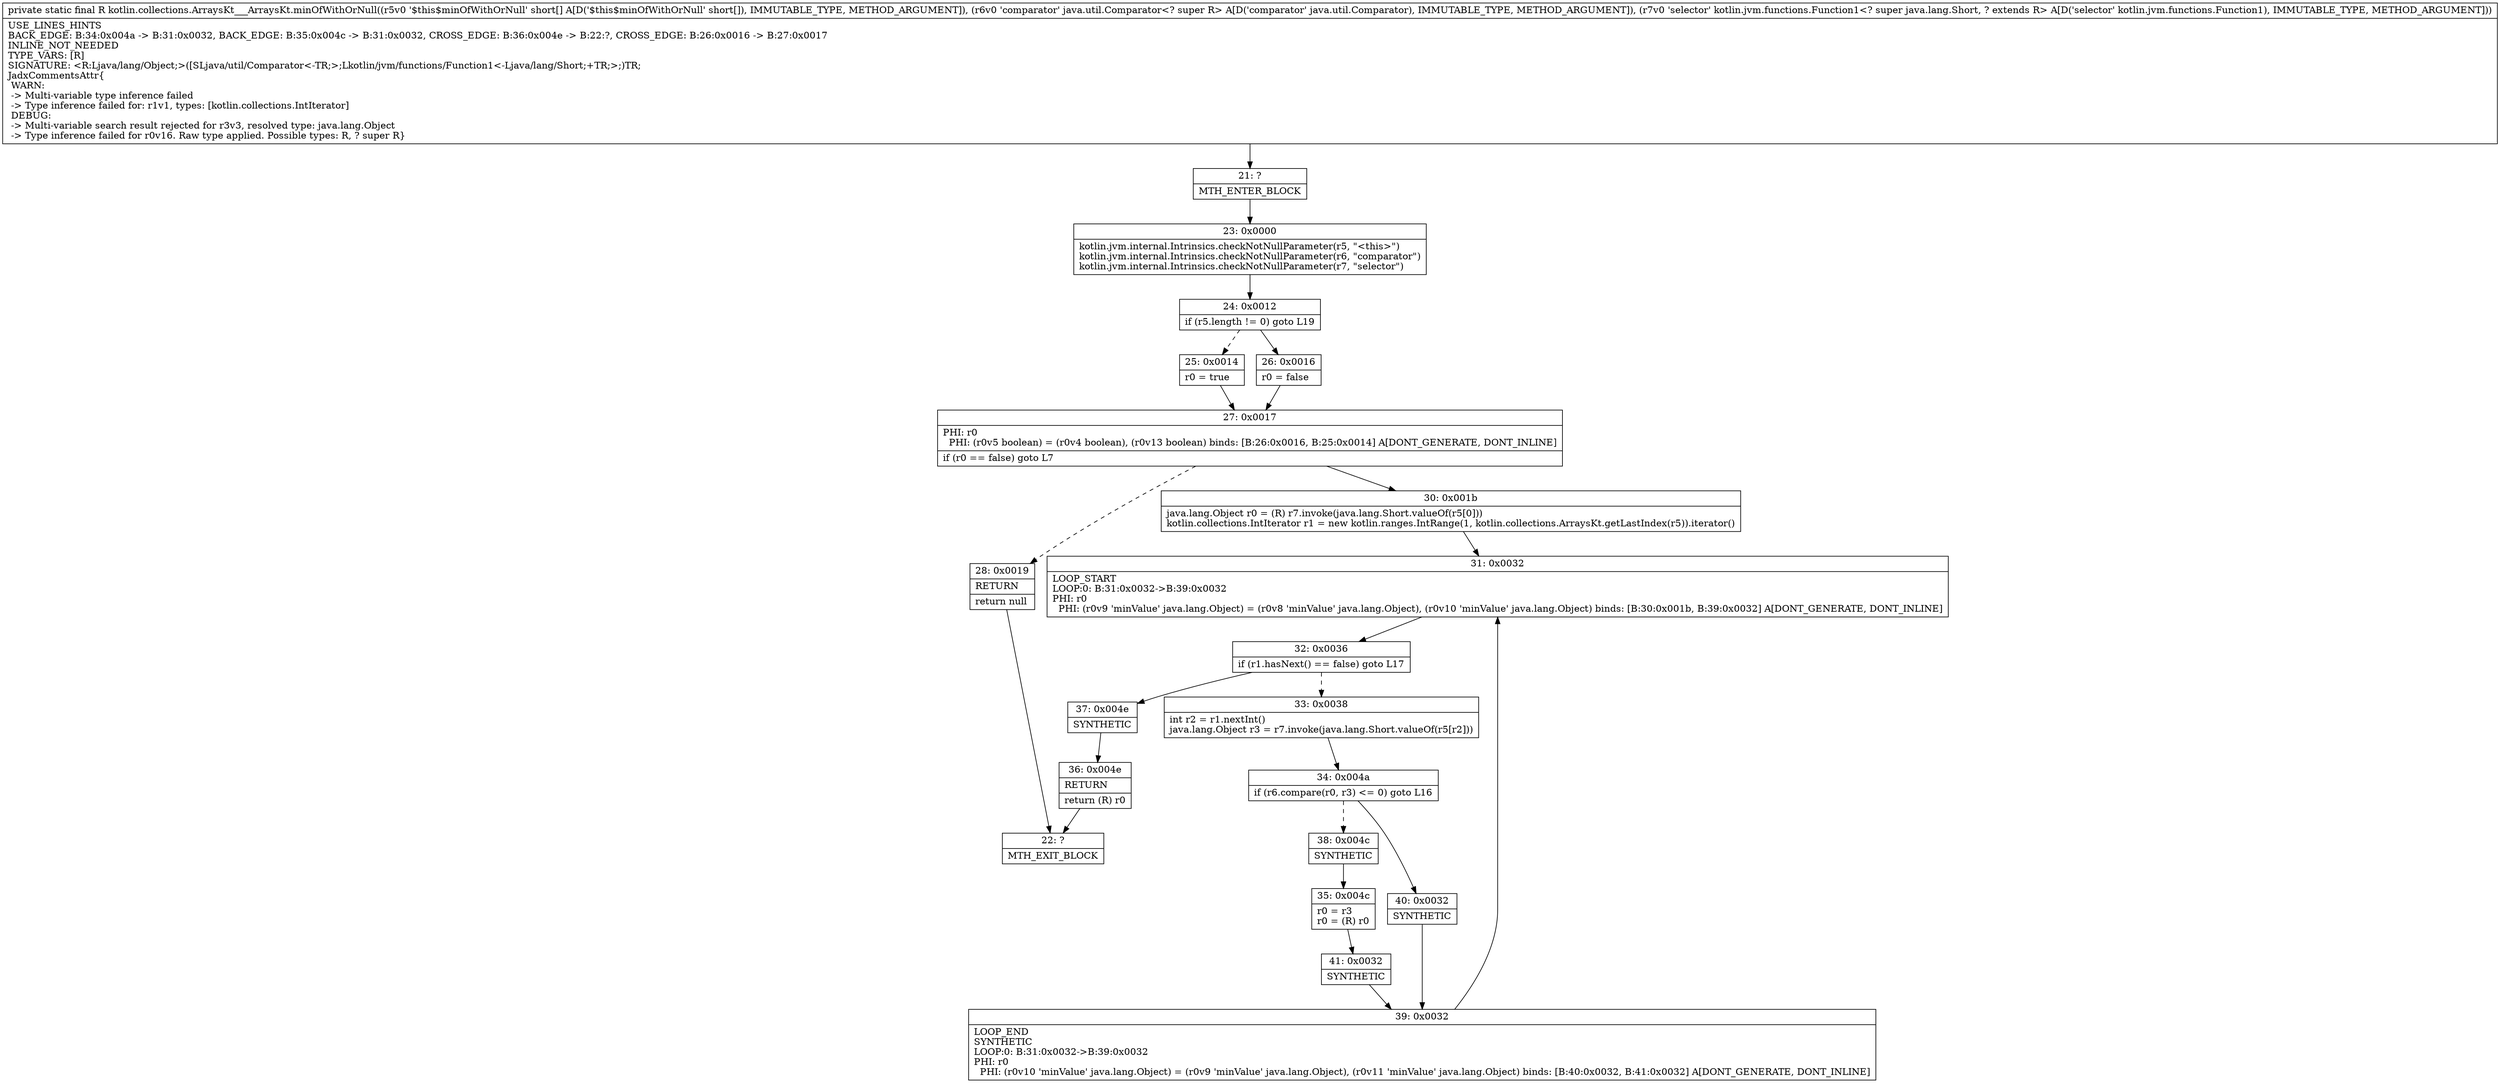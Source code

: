 digraph "CFG forkotlin.collections.ArraysKt___ArraysKt.minOfWithOrNull([SLjava\/util\/Comparator;Lkotlin\/jvm\/functions\/Function1;)Ljava\/lang\/Object;" {
Node_21 [shape=record,label="{21\:\ ?|MTH_ENTER_BLOCK\l}"];
Node_23 [shape=record,label="{23\:\ 0x0000|kotlin.jvm.internal.Intrinsics.checkNotNullParameter(r5, \"\<this\>\")\lkotlin.jvm.internal.Intrinsics.checkNotNullParameter(r6, \"comparator\")\lkotlin.jvm.internal.Intrinsics.checkNotNullParameter(r7, \"selector\")\l}"];
Node_24 [shape=record,label="{24\:\ 0x0012|if (r5.length != 0) goto L19\l}"];
Node_25 [shape=record,label="{25\:\ 0x0014|r0 = true\l}"];
Node_27 [shape=record,label="{27\:\ 0x0017|PHI: r0 \l  PHI: (r0v5 boolean) = (r0v4 boolean), (r0v13 boolean) binds: [B:26:0x0016, B:25:0x0014] A[DONT_GENERATE, DONT_INLINE]\l|if (r0 == false) goto L7\l}"];
Node_28 [shape=record,label="{28\:\ 0x0019|RETURN\l|return null\l}"];
Node_22 [shape=record,label="{22\:\ ?|MTH_EXIT_BLOCK\l}"];
Node_30 [shape=record,label="{30\:\ 0x001b|java.lang.Object r0 = (R) r7.invoke(java.lang.Short.valueOf(r5[0]))\lkotlin.collections.IntIterator r1 = new kotlin.ranges.IntRange(1, kotlin.collections.ArraysKt.getLastIndex(r5)).iterator()\l}"];
Node_31 [shape=record,label="{31\:\ 0x0032|LOOP_START\lLOOP:0: B:31:0x0032\-\>B:39:0x0032\lPHI: r0 \l  PHI: (r0v9 'minValue' java.lang.Object) = (r0v8 'minValue' java.lang.Object), (r0v10 'minValue' java.lang.Object) binds: [B:30:0x001b, B:39:0x0032] A[DONT_GENERATE, DONT_INLINE]\l}"];
Node_32 [shape=record,label="{32\:\ 0x0036|if (r1.hasNext() == false) goto L17\l}"];
Node_33 [shape=record,label="{33\:\ 0x0038|int r2 = r1.nextInt()\ljava.lang.Object r3 = r7.invoke(java.lang.Short.valueOf(r5[r2]))\l}"];
Node_34 [shape=record,label="{34\:\ 0x004a|if (r6.compare(r0, r3) \<= 0) goto L16\l}"];
Node_38 [shape=record,label="{38\:\ 0x004c|SYNTHETIC\l}"];
Node_35 [shape=record,label="{35\:\ 0x004c|r0 = r3\lr0 = (R) r0\l}"];
Node_41 [shape=record,label="{41\:\ 0x0032|SYNTHETIC\l}"];
Node_39 [shape=record,label="{39\:\ 0x0032|LOOP_END\lSYNTHETIC\lLOOP:0: B:31:0x0032\-\>B:39:0x0032\lPHI: r0 \l  PHI: (r0v10 'minValue' java.lang.Object) = (r0v9 'minValue' java.lang.Object), (r0v11 'minValue' java.lang.Object) binds: [B:40:0x0032, B:41:0x0032] A[DONT_GENERATE, DONT_INLINE]\l}"];
Node_40 [shape=record,label="{40\:\ 0x0032|SYNTHETIC\l}"];
Node_37 [shape=record,label="{37\:\ 0x004e|SYNTHETIC\l}"];
Node_36 [shape=record,label="{36\:\ 0x004e|RETURN\l|return (R) r0\l}"];
Node_26 [shape=record,label="{26\:\ 0x0016|r0 = false\l}"];
MethodNode[shape=record,label="{private static final R kotlin.collections.ArraysKt___ArraysKt.minOfWithOrNull((r5v0 '$this$minOfWithOrNull' short[] A[D('$this$minOfWithOrNull' short[]), IMMUTABLE_TYPE, METHOD_ARGUMENT]), (r6v0 'comparator' java.util.Comparator\<? super R\> A[D('comparator' java.util.Comparator), IMMUTABLE_TYPE, METHOD_ARGUMENT]), (r7v0 'selector' kotlin.jvm.functions.Function1\<? super java.lang.Short, ? extends R\> A[D('selector' kotlin.jvm.functions.Function1), IMMUTABLE_TYPE, METHOD_ARGUMENT]))  | USE_LINES_HINTS\lBACK_EDGE: B:34:0x004a \-\> B:31:0x0032, BACK_EDGE: B:35:0x004c \-\> B:31:0x0032, CROSS_EDGE: B:36:0x004e \-\> B:22:?, CROSS_EDGE: B:26:0x0016 \-\> B:27:0x0017\lINLINE_NOT_NEEDED\lTYPE_VARS: [R]\lSIGNATURE: \<R:Ljava\/lang\/Object;\>([SLjava\/util\/Comparator\<\-TR;\>;Lkotlin\/jvm\/functions\/Function1\<\-Ljava\/lang\/Short;+TR;\>;)TR;\lJadxCommentsAttr\{\l WARN: \l \-\> Multi\-variable type inference failed\l \-\> Type inference failed for: r1v1, types: [kotlin.collections.IntIterator]\l DEBUG: \l \-\> Multi\-variable search result rejected for r3v3, resolved type: java.lang.Object\l \-\> Type inference failed for r0v16. Raw type applied. Possible types: R, ? super R\}\l}"];
MethodNode -> Node_21;Node_21 -> Node_23;
Node_23 -> Node_24;
Node_24 -> Node_25[style=dashed];
Node_24 -> Node_26;
Node_25 -> Node_27;
Node_27 -> Node_28[style=dashed];
Node_27 -> Node_30;
Node_28 -> Node_22;
Node_30 -> Node_31;
Node_31 -> Node_32;
Node_32 -> Node_33[style=dashed];
Node_32 -> Node_37;
Node_33 -> Node_34;
Node_34 -> Node_38[style=dashed];
Node_34 -> Node_40;
Node_38 -> Node_35;
Node_35 -> Node_41;
Node_41 -> Node_39;
Node_39 -> Node_31;
Node_40 -> Node_39;
Node_37 -> Node_36;
Node_36 -> Node_22;
Node_26 -> Node_27;
}

